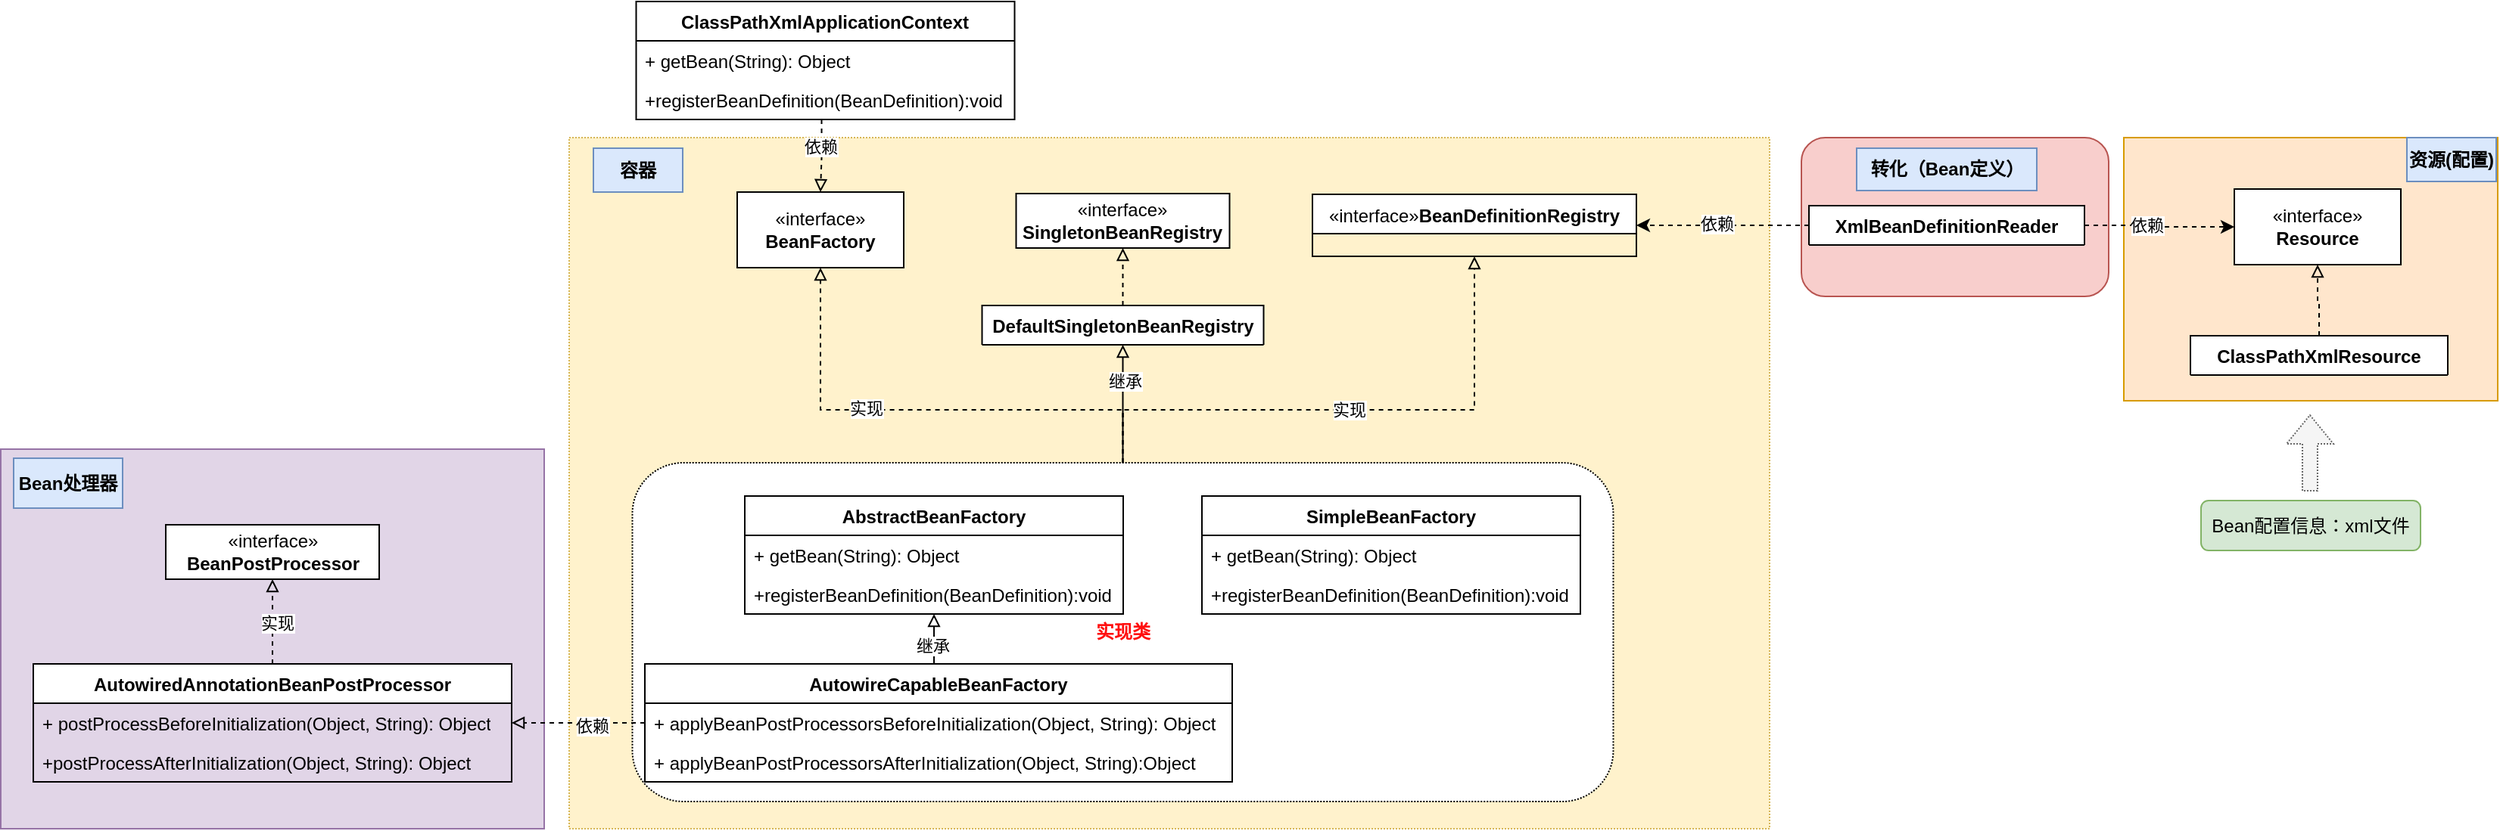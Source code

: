 <mxfile version="21.7.2" type="github">
  <diagram id="C5RBs43oDa-KdzZeNtuy" name="Page-1">
    <mxGraphModel dx="2106" dy="1270" grid="0" gridSize="10" guides="1" tooltips="1" connect="1" arrows="0" fold="1" page="0" pageScale="1" pageWidth="827" pageHeight="1169" math="0" shadow="0">
      <root>
        <mxCell id="WIyWlLk6GJQsqaUBKTNV-0" />
        <mxCell id="WIyWlLk6GJQsqaUBKTNV-1" parent="WIyWlLk6GJQsqaUBKTNV-0" />
        <mxCell id="bunMi98AzxV3QRO5tabR-50" value="" style="rounded=0;whiteSpace=wrap;html=1;fillColor=#e1d5e7;strokeColor=#9673a6;" vertex="1" parent="WIyWlLk6GJQsqaUBKTNV-1">
          <mxGeometry x="-366.5" y="252" width="359" height="251" as="geometry" />
        </mxCell>
        <mxCell id="x8NF5DQaWwtynAuK_VOE-27" value="" style="rounded=0;whiteSpace=wrap;html=1;dashed=1;dashPattern=1 1;fillColor=#fff2cc;strokeColor=#d6b656;" parent="WIyWlLk6GJQsqaUBKTNV-1" vertex="1">
          <mxGeometry x="9" y="46" width="793" height="457" as="geometry" />
        </mxCell>
        <mxCell id="bunMi98AzxV3QRO5tabR-27" style="edgeStyle=orthogonalEdgeStyle;rounded=0;orthogonalLoop=1;jettySize=auto;html=1;exitX=0.5;exitY=0;exitDx=0;exitDy=0;entryX=0.5;entryY=1;entryDx=0;entryDy=0;dashed=1;endArrow=block;endFill=0;" edge="1" parent="WIyWlLk6GJQsqaUBKTNV-1" source="bunMi98AzxV3QRO5tabR-26" target="x8NF5DQaWwtynAuK_VOE-1">
          <mxGeometry relative="1" as="geometry">
            <Array as="points">
              <mxPoint x="375" y="226" />
              <mxPoint x="175" y="226" />
            </Array>
          </mxGeometry>
        </mxCell>
        <mxCell id="bunMi98AzxV3QRO5tabR-30" value="实现" style="edgeLabel;html=1;align=center;verticalAlign=middle;resizable=0;points=[];" vertex="1" connectable="0" parent="bunMi98AzxV3QRO5tabR-27">
          <mxGeometry x="0.251" y="-1" relative="1" as="geometry">
            <mxPoint as="offset" />
          </mxGeometry>
        </mxCell>
        <mxCell id="bunMi98AzxV3QRO5tabR-28" value="实现" style="edgeStyle=orthogonalEdgeStyle;rounded=0;orthogonalLoop=1;jettySize=auto;html=1;exitX=0.5;exitY=0;exitDx=0;exitDy=0;dashed=1;endArrow=block;endFill=0;entryX=0.5;entryY=1;entryDx=0;entryDy=0;" edge="1" parent="WIyWlLk6GJQsqaUBKTNV-1" source="bunMi98AzxV3QRO5tabR-26" target="bunMi98AzxV3QRO5tabR-0">
          <mxGeometry relative="1" as="geometry">
            <Array as="points">
              <mxPoint x="375" y="226" />
              <mxPoint x="607" y="226" />
            </Array>
          </mxGeometry>
        </mxCell>
        <mxCell id="bunMi98AzxV3QRO5tabR-29" style="edgeStyle=orthogonalEdgeStyle;rounded=0;orthogonalLoop=1;jettySize=auto;html=1;exitX=0.5;exitY=0;exitDx=0;exitDy=0;entryX=0.5;entryY=1;entryDx=0;entryDy=0;endArrow=block;endFill=0;" edge="1" parent="WIyWlLk6GJQsqaUBKTNV-1" source="bunMi98AzxV3QRO5tabR-26" target="bunMi98AzxV3QRO5tabR-11">
          <mxGeometry relative="1" as="geometry" />
        </mxCell>
        <mxCell id="bunMi98AzxV3QRO5tabR-31" value="继承" style="edgeLabel;html=1;align=center;verticalAlign=middle;resizable=0;points=[];" vertex="1" connectable="0" parent="bunMi98AzxV3QRO5tabR-29">
          <mxGeometry x="0.38" y="-1" relative="1" as="geometry">
            <mxPoint as="offset" />
          </mxGeometry>
        </mxCell>
        <mxCell id="bunMi98AzxV3QRO5tabR-26" value="&lt;b&gt;&lt;font color=&quot;#ff0f0f&quot;&gt;实现类&lt;/font&gt;&lt;/b&gt;" style="rounded=1;whiteSpace=wrap;html=1;dashed=1;dashPattern=1 1;" vertex="1" parent="WIyWlLk6GJQsqaUBKTNV-1">
          <mxGeometry x="50.75" y="261" width="648" height="224" as="geometry" />
        </mxCell>
        <mxCell id="x8NF5DQaWwtynAuK_VOE-32" value="" style="rounded=1;whiteSpace=wrap;html=1;fillColor=#f8cecc;strokeColor=#b85450;" parent="WIyWlLk6GJQsqaUBKTNV-1" vertex="1">
          <mxGeometry x="823" y="46" width="203" height="105" as="geometry" />
        </mxCell>
        <mxCell id="x8NF5DQaWwtynAuK_VOE-30" value="" style="rounded=0;whiteSpace=wrap;html=1;fillColor=#ffe6cc;strokeColor=#d79b00;" parent="WIyWlLk6GJQsqaUBKTNV-1" vertex="1">
          <mxGeometry x="1036" y="46" width="247" height="174" as="geometry" />
        </mxCell>
        <mxCell id="x8NF5DQaWwtynAuK_VOE-1" value="«interface»&lt;br&gt;&lt;b&gt;BeanFactory&lt;/b&gt;" style="html=1;whiteSpace=wrap;movable=1;resizable=1;rotatable=1;deletable=1;editable=1;locked=0;connectable=1;" parent="WIyWlLk6GJQsqaUBKTNV-1" vertex="1">
          <mxGeometry x="120" y="82" width="110" height="50" as="geometry" />
        </mxCell>
        <mxCell id="bunMi98AzxV3QRO5tabR-16" style="edgeStyle=orthogonalEdgeStyle;rounded=0;orthogonalLoop=1;jettySize=auto;html=1;entryX=0.5;entryY=0;entryDx=0;entryDy=0;dashed=1;endArrow=block;endFill=0;exitX=0.49;exitY=1;exitDx=0;exitDy=0;exitPerimeter=0;" edge="1" parent="WIyWlLk6GJQsqaUBKTNV-1" source="x8NF5DQaWwtynAuK_VOE-12" target="x8NF5DQaWwtynAuK_VOE-1">
          <mxGeometry relative="1" as="geometry">
            <mxPoint x="377" y="-25" as="sourcePoint" />
          </mxGeometry>
        </mxCell>
        <mxCell id="bunMi98AzxV3QRO5tabR-32" value="依赖" style="edgeLabel;html=1;align=center;verticalAlign=middle;resizable=0;points=[];" vertex="1" connectable="0" parent="bunMi98AzxV3QRO5tabR-16">
          <mxGeometry x="-0.261" y="-1" relative="1" as="geometry">
            <mxPoint as="offset" />
          </mxGeometry>
        </mxCell>
        <mxCell id="x8NF5DQaWwtynAuK_VOE-10" value="ClassPathXmlApplicationContext" style="swimlane;fontStyle=1;align=center;verticalAlign=top;childLayout=stackLayout;horizontal=1;startSize=26;horizontalStack=0;resizeParent=1;resizeParentMax=0;resizeLast=0;collapsible=1;marginBottom=0;whiteSpace=wrap;html=1;movable=1;resizable=1;rotatable=1;deletable=1;editable=1;locked=0;connectable=1;" parent="WIyWlLk6GJQsqaUBKTNV-1" vertex="1">
          <mxGeometry x="53.25" y="-44" width="250" height="78" as="geometry">
            <mxRectangle x="146" y="312" width="225" height="26" as="alternateBounds" />
          </mxGeometry>
        </mxCell>
        <mxCell id="x8NF5DQaWwtynAuK_VOE-11" value="+ getBean(String): Object" style="text;strokeColor=none;fillColor=none;align=left;verticalAlign=top;spacingLeft=4;spacingRight=4;overflow=hidden;rotatable=1;points=[[0,0.5],[1,0.5]];portConstraint=eastwest;whiteSpace=wrap;html=1;movable=1;resizable=1;deletable=1;editable=1;locked=0;connectable=1;" parent="x8NF5DQaWwtynAuK_VOE-10" vertex="1">
          <mxGeometry y="26" width="250" height="26" as="geometry" />
        </mxCell>
        <mxCell id="x8NF5DQaWwtynAuK_VOE-12" value="+registerBeanDefinition(BeanDefinition):void" style="text;strokeColor=none;fillColor=none;align=left;verticalAlign=top;spacingLeft=4;spacingRight=4;overflow=hidden;rotatable=1;points=[[0,0.5],[1,0.5]];portConstraint=eastwest;whiteSpace=wrap;html=1;movable=1;resizable=1;deletable=1;editable=1;locked=0;connectable=1;" parent="x8NF5DQaWwtynAuK_VOE-10" vertex="1">
          <mxGeometry y="52" width="250" height="26" as="geometry" />
        </mxCell>
        <mxCell id="x8NF5DQaWwtynAuK_VOE-14" value="«interface»&lt;br&gt;&lt;b&gt;Resource&lt;/b&gt;" style="html=1;whiteSpace=wrap;movable=1;resizable=1;rotatable=1;deletable=1;editable=1;locked=0;connectable=1;" parent="WIyWlLk6GJQsqaUBKTNV-1" vertex="1">
          <mxGeometry x="1109" y="80" width="110" height="50" as="geometry" />
        </mxCell>
        <mxCell id="x8NF5DQaWwtynAuK_VOE-19" style="edgeStyle=orthogonalEdgeStyle;rounded=0;orthogonalLoop=1;jettySize=auto;html=1;exitX=0.5;exitY=0;exitDx=0;exitDy=0;entryX=0.5;entryY=1;entryDx=0;entryDy=0;endArrow=block;endFill=0;dashed=1;movable=1;resizable=1;rotatable=1;deletable=1;editable=1;locked=0;connectable=1;" parent="WIyWlLk6GJQsqaUBKTNV-1" source="x8NF5DQaWwtynAuK_VOE-15" target="x8NF5DQaWwtynAuK_VOE-14" edge="1">
          <mxGeometry relative="1" as="geometry" />
        </mxCell>
        <mxCell id="x8NF5DQaWwtynAuK_VOE-15" value="ClassPathXmlResource" style="swimlane;fontStyle=1;align=center;verticalAlign=top;childLayout=stackLayout;horizontal=1;startSize=26;horizontalStack=0;resizeParent=1;resizeParentMax=0;resizeLast=0;collapsible=1;marginBottom=0;whiteSpace=wrap;html=1;movable=1;resizable=1;rotatable=1;deletable=1;editable=1;locked=0;connectable=1;" parent="WIyWlLk6GJQsqaUBKTNV-1" vertex="1" collapsed="1">
          <mxGeometry x="1080" y="177" width="170" height="26" as="geometry">
            <mxRectangle x="679" y="185" width="250" height="52" as="alternateBounds" />
          </mxGeometry>
        </mxCell>
        <mxCell id="x8NF5DQaWwtynAuK_VOE-16" value="+ elementIterator: Iterator&amp;lt;Element&amp;gt;" style="text;strokeColor=none;fillColor=none;align=left;verticalAlign=top;spacingLeft=4;spacingRight=4;overflow=hidden;rotatable=1;points=[[0,0.5],[1,0.5]];portConstraint=eastwest;whiteSpace=wrap;html=1;movable=1;resizable=1;deletable=1;editable=1;locked=0;connectable=1;" parent="x8NF5DQaWwtynAuK_VOE-15" vertex="1">
          <mxGeometry y="26" width="250" height="26" as="geometry" />
        </mxCell>
        <mxCell id="x8NF5DQaWwtynAuK_VOE-20" value="XmlBeanDefinitionReader" style="swimlane;fontStyle=1;align=center;verticalAlign=top;childLayout=stackLayout;horizontal=1;startSize=26;horizontalStack=0;resizeParent=1;resizeParentMax=0;resizeLast=0;collapsible=1;marginBottom=0;whiteSpace=wrap;html=1;movable=1;resizable=1;rotatable=1;deletable=1;editable=1;locked=0;connectable=1;" parent="WIyWlLk6GJQsqaUBKTNV-1" vertex="1" collapsed="1">
          <mxGeometry x="828" y="91" width="182" height="26" as="geometry">
            <mxRectangle x="426" y="92.5" width="214" height="86" as="alternateBounds" />
          </mxGeometry>
        </mxCell>
        <mxCell id="x8NF5DQaWwtynAuK_VOE-21" value="+ beanFactory: BeanFactory" style="text;strokeColor=none;fillColor=none;align=left;verticalAlign=top;spacingLeft=4;spacingRight=4;overflow=hidden;rotatable=1;points=[[0,0.5],[1,0.5]];portConstraint=eastwest;whiteSpace=wrap;html=1;movable=1;resizable=1;deletable=1;editable=1;locked=0;connectable=1;" parent="x8NF5DQaWwtynAuK_VOE-20" vertex="1">
          <mxGeometry y="26" width="214" height="26" as="geometry" />
        </mxCell>
        <mxCell id="x8NF5DQaWwtynAuK_VOE-22" value="" style="line;strokeWidth=1;fillColor=none;align=left;verticalAlign=middle;spacingTop=-1;spacingLeft=3;spacingRight=3;rotatable=1;labelPosition=right;points=[];portConstraint=eastwest;strokeColor=inherit;movable=1;resizable=1;deletable=1;editable=1;locked=0;connectable=1;" parent="x8NF5DQaWwtynAuK_VOE-20" vertex="1">
          <mxGeometry y="52" width="214" height="8" as="geometry" />
        </mxCell>
        <mxCell id="x8NF5DQaWwtynAuK_VOE-23" value="+ loadBeanDefinitions(Resource):void" style="text;strokeColor=none;fillColor=none;align=left;verticalAlign=top;spacingLeft=4;spacingRight=4;overflow=hidden;rotatable=1;points=[[0,0.5],[1,0.5]];portConstraint=eastwest;whiteSpace=wrap;html=1;movable=1;resizable=1;deletable=1;editable=1;locked=0;connectable=1;" parent="x8NF5DQaWwtynAuK_VOE-20" vertex="1">
          <mxGeometry y="60" width="214" height="26" as="geometry" />
        </mxCell>
        <mxCell id="x8NF5DQaWwtynAuK_VOE-25" style="edgeStyle=orthogonalEdgeStyle;rounded=0;orthogonalLoop=1;jettySize=auto;html=1;entryX=1;entryY=0.5;entryDx=0;entryDy=0;dashed=1;exitX=0;exitY=0.5;exitDx=0;exitDy=0;movable=1;resizable=1;rotatable=1;deletable=1;editable=1;locked=0;connectable=1;" parent="WIyWlLk6GJQsqaUBKTNV-1" source="x8NF5DQaWwtynAuK_VOE-20" target="bunMi98AzxV3QRO5tabR-0" edge="1">
          <mxGeometry relative="1" as="geometry">
            <mxPoint x="416" y="71" as="sourcePoint" />
            <mxPoint x="83" y="132" as="targetPoint" />
          </mxGeometry>
        </mxCell>
        <mxCell id="bunMi98AzxV3QRO5tabR-33" value="依赖" style="edgeLabel;html=1;align=center;verticalAlign=middle;resizable=0;points=[];" vertex="1" connectable="0" parent="x8NF5DQaWwtynAuK_VOE-25">
          <mxGeometry x="0.203" y="-1" relative="1" as="geometry">
            <mxPoint x="7" as="offset" />
          </mxGeometry>
        </mxCell>
        <mxCell id="x8NF5DQaWwtynAuK_VOE-26" style="edgeStyle=orthogonalEdgeStyle;rounded=0;orthogonalLoop=1;jettySize=auto;html=1;exitX=1;exitY=0.5;exitDx=0;exitDy=0;entryX=0;entryY=0.5;entryDx=0;entryDy=0;dashed=1;movable=1;resizable=1;rotatable=1;deletable=1;editable=1;locked=0;connectable=1;" parent="WIyWlLk6GJQsqaUBKTNV-1" source="x8NF5DQaWwtynAuK_VOE-23" target="x8NF5DQaWwtynAuK_VOE-14" edge="1">
          <mxGeometry relative="1" as="geometry" />
        </mxCell>
        <mxCell id="bunMi98AzxV3QRO5tabR-34" value="依赖" style="edgeLabel;html=1;align=center;verticalAlign=middle;resizable=0;points=[];" vertex="1" connectable="0" parent="x8NF5DQaWwtynAuK_VOE-26">
          <mxGeometry x="-0.178" relative="1" as="geometry">
            <mxPoint as="offset" />
          </mxGeometry>
        </mxCell>
        <mxCell id="x8NF5DQaWwtynAuK_VOE-29" value="&lt;b&gt;容器&lt;/b&gt;" style="text;html=1;strokeColor=#6c8ebf;fillColor=#dae8fc;align=center;verticalAlign=middle;whiteSpace=wrap;rounded=0;" parent="WIyWlLk6GJQsqaUBKTNV-1" vertex="1">
          <mxGeometry x="25" y="53" width="59" height="29" as="geometry" />
        </mxCell>
        <mxCell id="x8NF5DQaWwtynAuK_VOE-31" value="&lt;b&gt;资源(配置)&lt;/b&gt;" style="text;html=1;strokeColor=#6c8ebf;fillColor=#dae8fc;align=center;verticalAlign=middle;whiteSpace=wrap;rounded=0;" parent="WIyWlLk6GJQsqaUBKTNV-1" vertex="1">
          <mxGeometry x="1223" y="46" width="59" height="29" as="geometry" />
        </mxCell>
        <mxCell id="x8NF5DQaWwtynAuK_VOE-33" value="&lt;b&gt;转化（Bean定义）&lt;/b&gt;" style="text;html=1;strokeColor=#6c8ebf;fillColor=#dae8fc;align=center;verticalAlign=middle;whiteSpace=wrap;rounded=0;" parent="WIyWlLk6GJQsqaUBKTNV-1" vertex="1">
          <mxGeometry x="859.5" y="53" width="119" height="28" as="geometry" />
        </mxCell>
        <mxCell id="bunMi98AzxV3QRO5tabR-0" value="&lt;span style=&quot;font-weight: normal;&quot;&gt;«interface»&lt;/span&gt;BeanDefinitionRegistry" style="swimlane;fontStyle=1;align=center;verticalAlign=top;childLayout=stackLayout;horizontal=1;startSize=26;horizontalStack=0;resizeParent=1;resizeParentMax=0;resizeLast=0;collapsible=1;marginBottom=0;whiteSpace=wrap;html=1;movable=1;resizable=1;rotatable=1;deletable=1;editable=1;locked=0;connectable=1;" vertex="1" collapsed="1" parent="WIyWlLk6GJQsqaUBKTNV-1">
          <mxGeometry x="500" y="83.5" width="214" height="41" as="geometry">
            <mxRectangle x="-281" y="64" width="301" height="131" as="alternateBounds" />
          </mxGeometry>
        </mxCell>
        <mxCell id="bunMi98AzxV3QRO5tabR-1" value="+registerBeanDefinition(String, BeanDefinition)：void&lt;br&gt;" style="text;strokeColor=none;fillColor=none;align=left;verticalAlign=top;spacingLeft=4;spacingRight=4;overflow=hidden;rotatable=1;points=[[0,0.5],[1,0.5]];portConstraint=eastwest;whiteSpace=wrap;html=1;movable=1;resizable=1;deletable=1;editable=1;locked=0;connectable=1;" vertex="1" parent="bunMi98AzxV3QRO5tabR-0">
          <mxGeometry y="26" width="301" height="27" as="geometry" />
        </mxCell>
        <mxCell id="bunMi98AzxV3QRO5tabR-2" value="+removeBeanDefinition(String)：void" style="text;strokeColor=none;fillColor=none;align=left;verticalAlign=top;spacingLeft=4;spacingRight=4;overflow=hidden;rotatable=1;points=[[0,0.5],[1,0.5]];portConstraint=eastwest;whiteSpace=wrap;html=1;movable=1;resizable=1;deletable=1;editable=1;locked=0;connectable=1;" vertex="1" parent="bunMi98AzxV3QRO5tabR-0">
          <mxGeometry y="53" width="301" height="26" as="geometry" />
        </mxCell>
        <mxCell id="bunMi98AzxV3QRO5tabR-3" value="+getBeanDefinition(String)：BeanDefinition" style="text;strokeColor=none;fillColor=none;align=left;verticalAlign=top;spacingLeft=4;spacingRight=4;overflow=hidden;rotatable=1;points=[[0,0.5],[1,0.5]];portConstraint=eastwest;whiteSpace=wrap;html=1;movable=1;resizable=1;deletable=1;editable=1;locked=0;connectable=1;" vertex="1" parent="bunMi98AzxV3QRO5tabR-0">
          <mxGeometry y="79" width="301" height="26" as="geometry" />
        </mxCell>
        <mxCell id="bunMi98AzxV3QRO5tabR-4" value="+containsBeanDefinition(String)：boolean" style="text;strokeColor=none;fillColor=none;align=left;verticalAlign=top;spacingLeft=4;spacingRight=4;overflow=hidden;rotatable=1;points=[[0,0.5],[1,0.5]];portConstraint=eastwest;whiteSpace=wrap;html=1;movable=1;resizable=1;deletable=1;editable=1;locked=0;connectable=1;" vertex="1" parent="bunMi98AzxV3QRO5tabR-0">
          <mxGeometry y="105" width="301" height="26" as="geometry" />
        </mxCell>
        <mxCell id="bunMi98AzxV3QRO5tabR-10" value="«interface»&lt;br&gt;&lt;b&gt;SingletonBeanRegistry&lt;/b&gt;" style="html=1;whiteSpace=wrap;movable=1;resizable=1;rotatable=1;deletable=1;editable=1;locked=0;connectable=1;" vertex="1" parent="WIyWlLk6GJQsqaUBKTNV-1">
          <mxGeometry x="304.25" y="83" width="141" height="36" as="geometry" />
        </mxCell>
        <mxCell id="bunMi98AzxV3QRO5tabR-14" style="edgeStyle=orthogonalEdgeStyle;rounded=0;orthogonalLoop=1;jettySize=auto;html=1;exitX=0.5;exitY=0;exitDx=0;exitDy=0;entryX=0.5;entryY=1;entryDx=0;entryDy=0;dashed=1;endArrow=block;endFill=0;" edge="1" parent="WIyWlLk6GJQsqaUBKTNV-1" source="bunMi98AzxV3QRO5tabR-11" target="bunMi98AzxV3QRO5tabR-10">
          <mxGeometry relative="1" as="geometry" />
        </mxCell>
        <mxCell id="bunMi98AzxV3QRO5tabR-11" value="DefaultSingletonBeanRegistry" style="swimlane;fontStyle=1;align=center;verticalAlign=top;childLayout=stackLayout;horizontal=1;startSize=26;horizontalStack=0;resizeParent=1;resizeParentMax=0;resizeLast=0;collapsible=1;marginBottom=0;whiteSpace=wrap;html=1;movable=1;resizable=1;rotatable=1;deletable=1;editable=1;locked=0;connectable=1;" vertex="1" collapsed="1" parent="WIyWlLk6GJQsqaUBKTNV-1">
          <mxGeometry x="281.75" y="157" width="186" height="26" as="geometry">
            <mxRectangle x="-262" y="279" width="210" height="45" as="alternateBounds" />
          </mxGeometry>
        </mxCell>
        <mxCell id="bunMi98AzxV3QRO5tabR-18" value="Bean配置信息：xml文件" style="rounded=1;whiteSpace=wrap;html=1;fillColor=#d5e8d4;strokeColor=#82b366;" vertex="1" parent="WIyWlLk6GJQsqaUBKTNV-1">
          <mxGeometry x="1087" y="286" width="145" height="33" as="geometry" />
        </mxCell>
        <mxCell id="bunMi98AzxV3QRO5tabR-19" value="" style="shape=flexArrow;endArrow=classic;html=1;rounded=0;dashed=1;dashPattern=1 1;fillColor=#f5f5f5;strokeColor=#666666;" edge="1" parent="WIyWlLk6GJQsqaUBKTNV-1">
          <mxGeometry width="50" height="50" relative="1" as="geometry">
            <mxPoint x="1158.97" y="280" as="sourcePoint" />
            <mxPoint x="1158.97" y="229" as="targetPoint" />
          </mxGeometry>
        </mxCell>
        <mxCell id="bunMi98AzxV3QRO5tabR-20" value="AbstractBeanFactory" style="swimlane;fontStyle=1;align=center;verticalAlign=top;childLayout=stackLayout;horizontal=1;startSize=26;horizontalStack=0;resizeParent=1;resizeParentMax=0;resizeLast=0;collapsible=1;marginBottom=0;whiteSpace=wrap;html=1;movable=1;resizable=1;rotatable=1;deletable=1;editable=1;locked=0;connectable=1;" vertex="1" parent="WIyWlLk6GJQsqaUBKTNV-1">
          <mxGeometry x="125" y="283" width="250" height="78" as="geometry">
            <mxRectangle x="-245" y="354" width="147" height="26" as="alternateBounds" />
          </mxGeometry>
        </mxCell>
        <mxCell id="bunMi98AzxV3QRO5tabR-21" value="+ getBean(String): Object" style="text;strokeColor=none;fillColor=none;align=left;verticalAlign=top;spacingLeft=4;spacingRight=4;overflow=hidden;rotatable=1;points=[[0,0.5],[1,0.5]];portConstraint=eastwest;whiteSpace=wrap;html=1;movable=1;resizable=1;deletable=1;editable=1;locked=0;connectable=1;" vertex="1" parent="bunMi98AzxV3QRO5tabR-20">
          <mxGeometry y="26" width="250" height="26" as="geometry" />
        </mxCell>
        <mxCell id="bunMi98AzxV3QRO5tabR-22" value="+registerBeanDefinition(BeanDefinition):void" style="text;strokeColor=none;fillColor=none;align=left;verticalAlign=top;spacingLeft=4;spacingRight=4;overflow=hidden;rotatable=1;points=[[0,0.5],[1,0.5]];portConstraint=eastwest;whiteSpace=wrap;html=1;movable=1;resizable=1;deletable=1;editable=1;locked=0;connectable=1;" vertex="1" parent="bunMi98AzxV3QRO5tabR-20">
          <mxGeometry y="52" width="250" height="26" as="geometry" />
        </mxCell>
        <mxCell id="x8NF5DQaWwtynAuK_VOE-4" value="SimpleBeanFactory" style="swimlane;fontStyle=1;align=center;verticalAlign=top;childLayout=stackLayout;horizontal=1;startSize=26;horizontalStack=0;resizeParent=1;resizeParentMax=0;resizeLast=0;collapsible=1;marginBottom=0;whiteSpace=wrap;html=1;movable=1;resizable=1;rotatable=1;deletable=1;editable=1;locked=0;connectable=1;" parent="WIyWlLk6GJQsqaUBKTNV-1" vertex="1">
          <mxGeometry x="427" y="283" width="250" height="78" as="geometry">
            <mxRectangle x="-20.5" y="312" width="147" height="26" as="alternateBounds" />
          </mxGeometry>
        </mxCell>
        <mxCell id="x8NF5DQaWwtynAuK_VOE-7" value="+ getBean(String): Object" style="text;strokeColor=none;fillColor=none;align=left;verticalAlign=top;spacingLeft=4;spacingRight=4;overflow=hidden;rotatable=1;points=[[0,0.5],[1,0.5]];portConstraint=eastwest;whiteSpace=wrap;html=1;movable=1;resizable=1;deletable=1;editable=1;locked=0;connectable=1;" parent="x8NF5DQaWwtynAuK_VOE-4" vertex="1">
          <mxGeometry y="26" width="250" height="26" as="geometry" />
        </mxCell>
        <mxCell id="x8NF5DQaWwtynAuK_VOE-8" value="+registerBeanDefinition(BeanDefinition):void" style="text;strokeColor=none;fillColor=none;align=left;verticalAlign=top;spacingLeft=4;spacingRight=4;overflow=hidden;rotatable=1;points=[[0,0.5],[1,0.5]];portConstraint=eastwest;whiteSpace=wrap;html=1;movable=1;resizable=1;deletable=1;editable=1;locked=0;connectable=1;" parent="x8NF5DQaWwtynAuK_VOE-4" vertex="1">
          <mxGeometry y="52" width="250" height="26" as="geometry" />
        </mxCell>
        <mxCell id="bunMi98AzxV3QRO5tabR-39" style="edgeStyle=orthogonalEdgeStyle;rounded=0;orthogonalLoop=1;jettySize=auto;html=1;exitX=0.5;exitY=0;exitDx=0;exitDy=0;entryX=0.5;entryY=1;entryDx=0;entryDy=0;endArrow=block;endFill=0;" edge="1" parent="WIyWlLk6GJQsqaUBKTNV-1" source="bunMi98AzxV3QRO5tabR-35" target="bunMi98AzxV3QRO5tabR-20">
          <mxGeometry relative="1" as="geometry" />
        </mxCell>
        <mxCell id="bunMi98AzxV3QRO5tabR-40" value="继承" style="edgeLabel;html=1;align=center;verticalAlign=middle;resizable=0;points=[];" vertex="1" connectable="0" parent="bunMi98AzxV3QRO5tabR-39">
          <mxGeometry x="-0.137" y="1" relative="1" as="geometry">
            <mxPoint as="offset" />
          </mxGeometry>
        </mxCell>
        <mxCell id="bunMi98AzxV3QRO5tabR-35" value="AutowireCapableBeanFactory" style="swimlane;fontStyle=1;align=center;verticalAlign=top;childLayout=stackLayout;horizontal=1;startSize=26;horizontalStack=0;resizeParent=1;resizeParentMax=0;resizeLast=0;collapsible=1;marginBottom=0;whiteSpace=wrap;html=1;movable=1;resizable=1;rotatable=1;deletable=1;editable=1;locked=0;connectable=1;" vertex="1" parent="WIyWlLk6GJQsqaUBKTNV-1">
          <mxGeometry x="59" y="394" width="388" height="78" as="geometry">
            <mxRectangle x="-245" y="354" width="147" height="26" as="alternateBounds" />
          </mxGeometry>
        </mxCell>
        <mxCell id="bunMi98AzxV3QRO5tabR-36" value="+&amp;nbsp;applyBeanPostProcessorsBeforeInitialization(Object, String): Object" style="text;strokeColor=none;fillColor=none;align=left;verticalAlign=top;spacingLeft=4;spacingRight=4;overflow=hidden;rotatable=1;points=[[0,0.5],[1,0.5]];portConstraint=eastwest;whiteSpace=wrap;html=1;movable=1;resizable=1;deletable=1;editable=1;locked=0;connectable=1;" vertex="1" parent="bunMi98AzxV3QRO5tabR-35">
          <mxGeometry y="26" width="388" height="26" as="geometry" />
        </mxCell>
        <mxCell id="bunMi98AzxV3QRO5tabR-37" value="+ applyBeanPostProcessorsAfterInitialization(Object, String):Object" style="text;strokeColor=none;fillColor=none;align=left;verticalAlign=top;spacingLeft=4;spacingRight=4;overflow=hidden;rotatable=1;points=[[0,0.5],[1,0.5]];portConstraint=eastwest;whiteSpace=wrap;html=1;movable=1;resizable=1;deletable=1;editable=1;locked=0;connectable=1;" vertex="1" parent="bunMi98AzxV3QRO5tabR-35">
          <mxGeometry y="52" width="388" height="26" as="geometry" />
        </mxCell>
        <mxCell id="bunMi98AzxV3QRO5tabR-41" value="«interface»&lt;br&gt;&lt;b&gt;BeanPostProcessor&lt;/b&gt;" style="html=1;whiteSpace=wrap;movable=1;resizable=1;rotatable=1;deletable=1;editable=1;locked=0;connectable=1;" vertex="1" parent="WIyWlLk6GJQsqaUBKTNV-1">
          <mxGeometry x="-257.5" y="302" width="141" height="36" as="geometry" />
        </mxCell>
        <mxCell id="bunMi98AzxV3QRO5tabR-45" style="edgeStyle=orthogonalEdgeStyle;rounded=0;orthogonalLoop=1;jettySize=auto;html=1;exitX=0.5;exitY=0;exitDx=0;exitDy=0;entryX=0.5;entryY=1;entryDx=0;entryDy=0;dashed=1;endArrow=block;endFill=0;" edge="1" parent="WIyWlLk6GJQsqaUBKTNV-1" source="bunMi98AzxV3QRO5tabR-42" target="bunMi98AzxV3QRO5tabR-41">
          <mxGeometry relative="1" as="geometry" />
        </mxCell>
        <mxCell id="bunMi98AzxV3QRO5tabR-46" value="实现" style="edgeLabel;html=1;align=center;verticalAlign=middle;resizable=0;points=[];" vertex="1" connectable="0" parent="bunMi98AzxV3QRO5tabR-45">
          <mxGeometry x="-0.011" y="-3" relative="1" as="geometry">
            <mxPoint as="offset" />
          </mxGeometry>
        </mxCell>
        <mxCell id="bunMi98AzxV3QRO5tabR-42" value="AutowiredAnnotationBeanPostProcessor" style="swimlane;fontStyle=1;align=center;verticalAlign=top;childLayout=stackLayout;horizontal=1;startSize=26;horizontalStack=0;resizeParent=1;resizeParentMax=0;resizeLast=0;collapsible=1;marginBottom=0;whiteSpace=wrap;html=1;movable=1;resizable=1;rotatable=1;deletable=1;editable=1;locked=0;connectable=1;" vertex="1" parent="WIyWlLk6GJQsqaUBKTNV-1">
          <mxGeometry x="-345" y="394" width="316" height="78" as="geometry">
            <mxRectangle x="-20.5" y="312" width="147" height="26" as="alternateBounds" />
          </mxGeometry>
        </mxCell>
        <mxCell id="bunMi98AzxV3QRO5tabR-43" value="+&amp;nbsp;postProcessBeforeInitialization(Object,&amp;nbsp;String): Object" style="text;strokeColor=none;fillColor=none;align=left;verticalAlign=top;spacingLeft=4;spacingRight=4;overflow=hidden;rotatable=1;points=[[0,0.5],[1,0.5]];portConstraint=eastwest;whiteSpace=wrap;html=1;movable=1;resizable=1;deletable=1;editable=1;locked=0;connectable=1;" vertex="1" parent="bunMi98AzxV3QRO5tabR-42">
          <mxGeometry y="26" width="316" height="26" as="geometry" />
        </mxCell>
        <mxCell id="bunMi98AzxV3QRO5tabR-44" value="+postProcessAfterInitialization(Object,&amp;nbsp;String): Object" style="text;strokeColor=none;fillColor=none;align=left;verticalAlign=top;spacingLeft=4;spacingRight=4;overflow=hidden;rotatable=1;points=[[0,0.5],[1,0.5]];portConstraint=eastwest;whiteSpace=wrap;html=1;movable=1;resizable=1;deletable=1;editable=1;locked=0;connectable=1;" vertex="1" parent="bunMi98AzxV3QRO5tabR-42">
          <mxGeometry y="52" width="316" height="26" as="geometry" />
        </mxCell>
        <mxCell id="bunMi98AzxV3QRO5tabR-47" style="edgeStyle=orthogonalEdgeStyle;rounded=0;orthogonalLoop=1;jettySize=auto;html=1;exitX=0;exitY=0.5;exitDx=0;exitDy=0;entryX=1;entryY=0.5;entryDx=0;entryDy=0;dashed=1;endArrow=block;endFill=0;" edge="1" parent="WIyWlLk6GJQsqaUBKTNV-1" source="bunMi98AzxV3QRO5tabR-36" target="bunMi98AzxV3QRO5tabR-43">
          <mxGeometry relative="1" as="geometry" />
        </mxCell>
        <mxCell id="bunMi98AzxV3QRO5tabR-48" value="依赖" style="edgeLabel;html=1;align=center;verticalAlign=middle;resizable=0;points=[];" vertex="1" connectable="0" parent="bunMi98AzxV3QRO5tabR-47">
          <mxGeometry x="-0.177" y="2" relative="1" as="geometry">
            <mxPoint x="1" as="offset" />
          </mxGeometry>
        </mxCell>
        <mxCell id="bunMi98AzxV3QRO5tabR-51" value="&lt;b&gt;Bean处理器&lt;/b&gt;" style="rounded=0;whiteSpace=wrap;html=1;fillColor=#dae8fc;strokeColor=#6c8ebf;" vertex="1" parent="WIyWlLk6GJQsqaUBKTNV-1">
          <mxGeometry x="-358" y="258" width="72" height="33" as="geometry" />
        </mxCell>
      </root>
    </mxGraphModel>
  </diagram>
</mxfile>

